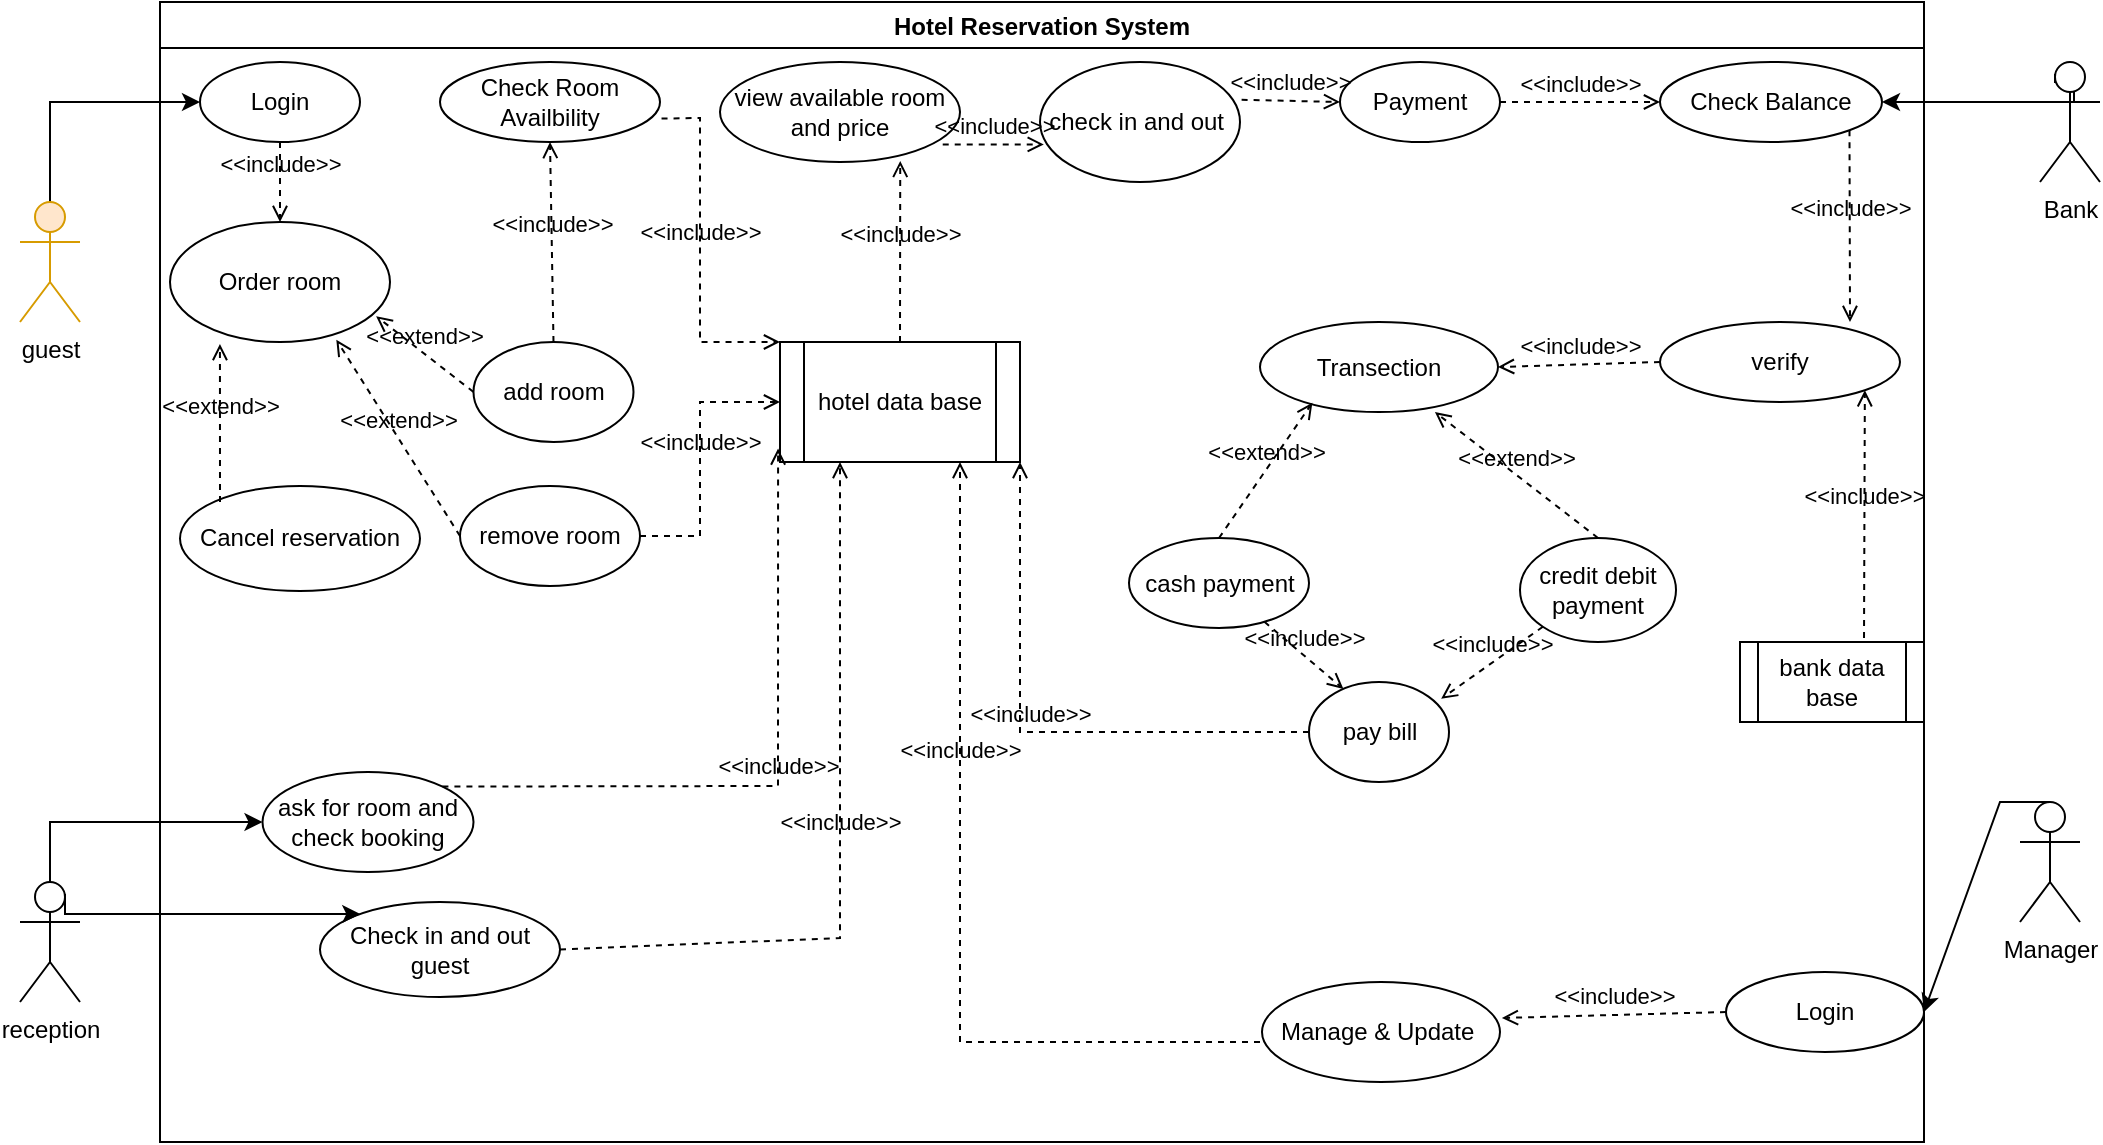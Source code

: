<mxfile version="15.8.6" type="github">
  <diagram id="2-V__d1XPRfBeipLiVIh" name="Page-1">
    <mxGraphModel dx="868" dy="1582" grid="1" gridSize="10" guides="1" tooltips="1" connect="1" arrows="1" fold="1" page="1" pageScale="1" pageWidth="850" pageHeight="1100" math="0" shadow="0">
      <root>
        <mxCell id="0" />
        <mxCell id="1" parent="0" />
        <mxCell id="XcRsSz3dHbmi5cUPa2XA-5" style="edgeStyle=orthogonalEdgeStyle;rounded=0;orthogonalLoop=1;jettySize=auto;html=1;exitX=0.5;exitY=0;exitDx=0;exitDy=0;exitPerimeter=0;entryX=0;entryY=0.5;entryDx=0;entryDy=0;" parent="1" source="XcRsSz3dHbmi5cUPa2XA-1" target="XcRsSz3dHbmi5cUPa2XA-4" edge="1">
          <mxGeometry relative="1" as="geometry" />
        </mxCell>
        <mxCell id="XcRsSz3dHbmi5cUPa2XA-1" value="guest" style="shape=umlActor;verticalLabelPosition=bottom;verticalAlign=top;html=1;outlineConnect=0;fillColor=#ffe6cc;strokeColor=#d79b00;" parent="1" vertex="1">
          <mxGeometry x="120" y="-60" width="30" height="60" as="geometry" />
        </mxCell>
        <mxCell id="XcRsSz3dHbmi5cUPa2XA-2" value="Hotel Reservation System" style="swimlane;" parent="1" vertex="1">
          <mxGeometry x="190" y="-160" width="882" height="570" as="geometry" />
        </mxCell>
        <mxCell id="XcRsSz3dHbmi5cUPa2XA-4" value="Login" style="ellipse;whiteSpace=wrap;html=1;" parent="XcRsSz3dHbmi5cUPa2XA-2" vertex="1">
          <mxGeometry x="20" y="30" width="80" height="40" as="geometry" />
        </mxCell>
        <mxCell id="XcRsSz3dHbmi5cUPa2XA-7" value="Check Room Availbility" style="ellipse;whiteSpace=wrap;html=1;" parent="XcRsSz3dHbmi5cUPa2XA-2" vertex="1">
          <mxGeometry x="140" y="30" width="110" height="40" as="geometry" />
        </mxCell>
        <mxCell id="XcRsSz3dHbmi5cUPa2XA-9" value="Order room" style="ellipse;whiteSpace=wrap;html=1;" parent="XcRsSz3dHbmi5cUPa2XA-2" vertex="1">
          <mxGeometry x="5" y="110" width="110" height="60" as="geometry" />
        </mxCell>
        <mxCell id="XcRsSz3dHbmi5cUPa2XA-8" value="Cancel reservation" style="ellipse;whiteSpace=wrap;html=1;" parent="XcRsSz3dHbmi5cUPa2XA-2" vertex="1">
          <mxGeometry x="10" y="242" width="120" height="52.5" as="geometry" />
        </mxCell>
        <mxCell id="XcRsSz3dHbmi5cUPa2XA-10" value="Payment" style="ellipse;whiteSpace=wrap;html=1;" parent="XcRsSz3dHbmi5cUPa2XA-2" vertex="1">
          <mxGeometry x="590" y="30" width="80" height="40" as="geometry" />
        </mxCell>
        <mxCell id="Sf3XW1H4hBjx1v4OMdXL-2" value="Login" style="ellipse;whiteSpace=wrap;html=1;" parent="XcRsSz3dHbmi5cUPa2XA-2" vertex="1">
          <mxGeometry x="783" y="485" width="99" height="40" as="geometry" />
        </mxCell>
        <mxCell id="Sf3XW1H4hBjx1v4OMdXL-1" value="Manage &amp;amp; Update&amp;nbsp;" style="ellipse;whiteSpace=wrap;html=1;" parent="XcRsSz3dHbmi5cUPa2XA-2" vertex="1">
          <mxGeometry x="551" y="490" width="119" height="50" as="geometry" />
        </mxCell>
        <mxCell id="Sf3XW1H4hBjx1v4OMdXL-6" value="ask for room and check booking" style="ellipse;whiteSpace=wrap;html=1;" parent="XcRsSz3dHbmi5cUPa2XA-2" vertex="1">
          <mxGeometry x="51.25" y="385" width="105.5" height="50" as="geometry" />
        </mxCell>
        <mxCell id="Sf3XW1H4hBjx1v4OMdXL-7" value="Check in and out guest" style="ellipse;whiteSpace=wrap;html=1;" parent="XcRsSz3dHbmi5cUPa2XA-2" vertex="1">
          <mxGeometry x="80" y="450" width="120" height="47.5" as="geometry" />
        </mxCell>
        <mxCell id="Sf3XW1H4hBjx1v4OMdXL-9" value="Check Balance" style="ellipse;whiteSpace=wrap;html=1;" parent="XcRsSz3dHbmi5cUPa2XA-2" vertex="1">
          <mxGeometry x="750" y="30" width="111" height="40" as="geometry" />
        </mxCell>
        <mxCell id="Sf3XW1H4hBjx1v4OMdXL-8" value="Transection" style="ellipse;whiteSpace=wrap;html=1;" parent="XcRsSz3dHbmi5cUPa2XA-2" vertex="1">
          <mxGeometry x="550" y="160" width="119" height="45" as="geometry" />
        </mxCell>
        <mxCell id="_IYdy7Do-wZ9eUBrCJ6A-1" value="&amp;lt;&amp;lt;include&amp;gt;&amp;gt;" style="html=1;verticalAlign=bottom;labelBackgroundColor=none;endArrow=open;endFill=0;dashed=1;rounded=0;entryX=0;entryY=0.5;entryDx=0;entryDy=0;exitX=1;exitY=0.5;exitDx=0;exitDy=0;" parent="XcRsSz3dHbmi5cUPa2XA-2" source="XcRsSz3dHbmi5cUPa2XA-10" target="Sf3XW1H4hBjx1v4OMdXL-9" edge="1">
          <mxGeometry width="160" relative="1" as="geometry">
            <mxPoint x="140" y="240" as="sourcePoint" />
            <mxPoint x="300" y="240" as="targetPoint" />
          </mxGeometry>
        </mxCell>
        <mxCell id="_IYdy7Do-wZ9eUBrCJ6A-9" value="view available room and price" style="ellipse;whiteSpace=wrap;html=1;" parent="XcRsSz3dHbmi5cUPa2XA-2" vertex="1">
          <mxGeometry x="280" y="30" width="120" height="50" as="geometry" />
        </mxCell>
        <mxCell id="_IYdy7Do-wZ9eUBrCJ6A-12" value="&amp;lt;&amp;lt;extend&amp;gt;&amp;gt;" style="html=1;verticalAlign=bottom;labelBackgroundColor=none;endArrow=open;endFill=0;dashed=1;rounded=0;entryX=0.227;entryY=1.017;entryDx=0;entryDy=0;entryPerimeter=0;" parent="XcRsSz3dHbmi5cUPa2XA-2" target="XcRsSz3dHbmi5cUPa2XA-9" edge="1">
          <mxGeometry width="160" relative="1" as="geometry">
            <mxPoint x="30" y="250" as="sourcePoint" />
            <mxPoint x="190" y="180" as="targetPoint" />
          </mxGeometry>
        </mxCell>
        <mxCell id="_IYdy7Do-wZ9eUBrCJ6A-16" value="cash payment" style="ellipse;whiteSpace=wrap;html=1;" parent="XcRsSz3dHbmi5cUPa2XA-2" vertex="1">
          <mxGeometry x="484.5" y="268" width="90" height="45" as="geometry" />
        </mxCell>
        <mxCell id="_IYdy7Do-wZ9eUBrCJ6A-17" value="credit&amp;nbsp;debit payment" style="ellipse;whiteSpace=wrap;html=1;" parent="XcRsSz3dHbmi5cUPa2XA-2" vertex="1">
          <mxGeometry x="680" y="268" width="78" height="52" as="geometry" />
        </mxCell>
        <mxCell id="_IYdy7Do-wZ9eUBrCJ6A-18" value="bank data base" style="shape=process;whiteSpace=wrap;html=1;backgroundOutline=1;" parent="XcRsSz3dHbmi5cUPa2XA-2" vertex="1">
          <mxGeometry x="790" y="320" width="92" height="40" as="geometry" />
        </mxCell>
        <mxCell id="_IYdy7Do-wZ9eUBrCJ6A-19" value="&amp;lt;&amp;lt;include&amp;gt;&amp;gt;" style="html=1;verticalAlign=bottom;labelBackgroundColor=none;endArrow=open;endFill=0;dashed=1;rounded=0;entryX=1;entryY=1;entryDx=0;entryDy=0;exitX=0.674;exitY=-0.05;exitDx=0;exitDy=0;exitPerimeter=0;" parent="XcRsSz3dHbmi5cUPa2XA-2" target="_IYdy7Do-wZ9eUBrCJ6A-22" edge="1" source="_IYdy7Do-wZ9eUBrCJ6A-18">
          <mxGeometry width="160" relative="1" as="geometry">
            <mxPoint x="852" y="310" as="sourcePoint" />
            <mxPoint x="862" y="310" as="targetPoint" />
          </mxGeometry>
        </mxCell>
        <mxCell id="_IYdy7Do-wZ9eUBrCJ6A-20" value="&amp;lt;&amp;lt;extend&amp;gt;&amp;gt;" style="html=1;verticalAlign=bottom;labelBackgroundColor=none;endArrow=open;endFill=0;dashed=1;rounded=0;entryX=0.22;entryY=0.897;entryDx=0;entryDy=0;exitX=0.5;exitY=0;exitDx=0;exitDy=0;entryPerimeter=0;" parent="XcRsSz3dHbmi5cUPa2XA-2" source="_IYdy7Do-wZ9eUBrCJ6A-16" target="Sf3XW1H4hBjx1v4OMdXL-8" edge="1">
          <mxGeometry width="160" relative="1" as="geometry">
            <mxPoint x="-90" y="272.5" as="sourcePoint" />
            <mxPoint x="-173.285" y="226.688" as="targetPoint" />
          </mxGeometry>
        </mxCell>
        <mxCell id="_IYdy7Do-wZ9eUBrCJ6A-21" value="&amp;lt;&amp;lt;extend&amp;gt;&amp;gt;" style="html=1;verticalAlign=bottom;labelBackgroundColor=none;endArrow=open;endFill=0;dashed=1;rounded=0;entryX=0.735;entryY=1.001;entryDx=0;entryDy=0;exitX=0.5;exitY=0;exitDx=0;exitDy=0;entryPerimeter=0;" parent="XcRsSz3dHbmi5cUPa2XA-2" source="_IYdy7Do-wZ9eUBrCJ6A-17" target="Sf3XW1H4hBjx1v4OMdXL-8" edge="1">
          <mxGeometry width="160" relative="1" as="geometry">
            <mxPoint x="479" y="341.5" as="sourcePoint" />
            <mxPoint x="398.53" y="275.949" as="targetPoint" />
          </mxGeometry>
        </mxCell>
        <mxCell id="_IYdy7Do-wZ9eUBrCJ6A-22" value="verify" style="ellipse;whiteSpace=wrap;html=1;" parent="XcRsSz3dHbmi5cUPa2XA-2" vertex="1">
          <mxGeometry x="750" y="160" width="120" height="40" as="geometry" />
        </mxCell>
        <mxCell id="_IYdy7Do-wZ9eUBrCJ6A-24" value="&amp;lt;&amp;lt;include&amp;gt;&amp;gt;" style="html=1;verticalAlign=bottom;labelBackgroundColor=none;endArrow=open;endFill=0;dashed=1;rounded=0;exitX=1;exitY=1;exitDx=0;exitDy=0;" parent="XcRsSz3dHbmi5cUPa2XA-2" source="Sf3XW1H4hBjx1v4OMdXL-9" edge="1">
          <mxGeometry width="160" relative="1" as="geometry">
            <mxPoint x="815.5" y="80" as="sourcePoint" />
            <mxPoint x="845" y="160" as="targetPoint" />
          </mxGeometry>
        </mxCell>
        <mxCell id="_IYdy7Do-wZ9eUBrCJ6A-25" value="check in and out&amp;nbsp;" style="ellipse;whiteSpace=wrap;html=1;" parent="XcRsSz3dHbmi5cUPa2XA-2" vertex="1">
          <mxGeometry x="440" y="30" width="100" height="60" as="geometry" />
        </mxCell>
        <mxCell id="_IYdy7Do-wZ9eUBrCJ6A-26" value="&amp;lt;&amp;lt;include&amp;gt;&amp;gt;" style="html=1;verticalAlign=bottom;labelBackgroundColor=none;endArrow=open;endFill=0;dashed=1;rounded=0;exitX=0.5;exitY=1;exitDx=0;exitDy=0;entryX=0.5;entryY=0;entryDx=0;entryDy=0;" parent="XcRsSz3dHbmi5cUPa2XA-2" source="XcRsSz3dHbmi5cUPa2XA-4" target="XcRsSz3dHbmi5cUPa2XA-9" edge="1">
          <mxGeometry width="160" relative="1" as="geometry">
            <mxPoint x="300" y="130" as="sourcePoint" />
            <mxPoint x="350" y="130" as="targetPoint" />
          </mxGeometry>
        </mxCell>
        <mxCell id="_IYdy7Do-wZ9eUBrCJ6A-27" value="&amp;lt;&amp;lt;include&amp;gt;&amp;gt;" style="html=1;verticalAlign=bottom;labelBackgroundColor=none;endArrow=open;endFill=0;dashed=1;rounded=0;exitX=0.928;exitY=0.825;exitDx=0;exitDy=0;entryX=0.019;entryY=0.687;entryDx=0;entryDy=0;exitPerimeter=0;entryPerimeter=0;" parent="XcRsSz3dHbmi5cUPa2XA-2" source="_IYdy7Do-wZ9eUBrCJ6A-9" target="_IYdy7Do-wZ9eUBrCJ6A-25" edge="1">
          <mxGeometry width="160" relative="1" as="geometry">
            <mxPoint x="310" y="140" as="sourcePoint" />
            <mxPoint x="360" y="140" as="targetPoint" />
          </mxGeometry>
        </mxCell>
        <mxCell id="_IYdy7Do-wZ9eUBrCJ6A-30" value="hotel data base" style="shape=process;whiteSpace=wrap;html=1;backgroundOutline=1;" parent="XcRsSz3dHbmi5cUPa2XA-2" vertex="1">
          <mxGeometry x="310" y="170" width="120" height="60" as="geometry" />
        </mxCell>
        <mxCell id="_IYdy7Do-wZ9eUBrCJ6A-31" value="&amp;lt;&amp;lt;include&amp;gt;&amp;gt;" style="html=1;verticalAlign=bottom;labelBackgroundColor=none;endArrow=open;endFill=0;dashed=1;rounded=0;exitX=1.007;exitY=0.707;exitDx=0;exitDy=0;exitPerimeter=0;entryX=0;entryY=0;entryDx=0;entryDy=0;" parent="XcRsSz3dHbmi5cUPa2XA-2" source="XcRsSz3dHbmi5cUPa2XA-7" target="_IYdy7Do-wZ9eUBrCJ6A-30" edge="1">
          <mxGeometry width="160" relative="1" as="geometry">
            <mxPoint x="300" y="130" as="sourcePoint" />
            <mxPoint x="350" y="130" as="targetPoint" />
            <Array as="points">
              <mxPoint x="270" y="58" />
              <mxPoint x="270" y="170" />
            </Array>
          </mxGeometry>
        </mxCell>
        <mxCell id="_IYdy7Do-wZ9eUBrCJ6A-32" value="&amp;lt;&amp;lt;include&amp;gt;&amp;gt;" style="html=1;verticalAlign=bottom;labelBackgroundColor=none;endArrow=open;endFill=0;dashed=1;rounded=0;entryX=0.751;entryY=0.989;entryDx=0;entryDy=0;entryPerimeter=0;exitX=0.5;exitY=0;exitDx=0;exitDy=0;" parent="XcRsSz3dHbmi5cUPa2XA-2" source="_IYdy7Do-wZ9eUBrCJ6A-30" target="_IYdy7Do-wZ9eUBrCJ6A-9" edge="1">
          <mxGeometry width="160" relative="1" as="geometry">
            <mxPoint x="370" y="160" as="sourcePoint" />
            <mxPoint x="360" y="140" as="targetPoint" />
          </mxGeometry>
        </mxCell>
        <mxCell id="_IYdy7Do-wZ9eUBrCJ6A-70" value="&amp;lt;&amp;lt;include&amp;gt;&amp;gt;" style="html=1;verticalAlign=bottom;labelBackgroundColor=none;endArrow=open;endFill=0;dashed=1;rounded=0;exitX=1;exitY=0;exitDx=0;exitDy=0;entryX=-0.008;entryY=0.888;entryDx=0;entryDy=0;entryPerimeter=0;" parent="XcRsSz3dHbmi5cUPa2XA-2" source="Sf3XW1H4hBjx1v4OMdXL-6" target="_IYdy7Do-wZ9eUBrCJ6A-30" edge="1">
          <mxGeometry width="160" relative="1" as="geometry">
            <mxPoint x="161.25" y="477.5" as="sourcePoint" />
            <mxPoint x="250" y="290" as="targetPoint" />
            <Array as="points">
              <mxPoint x="309" y="392" />
            </Array>
          </mxGeometry>
        </mxCell>
        <mxCell id="_IYdy7Do-wZ9eUBrCJ6A-71" value="&amp;lt;&amp;lt;include&amp;gt;&amp;gt;" style="html=1;verticalAlign=bottom;labelBackgroundColor=none;endArrow=open;endFill=0;dashed=1;rounded=0;entryX=1;entryY=0.5;entryDx=0;entryDy=0;exitX=0;exitY=0.5;exitDx=0;exitDy=0;" parent="XcRsSz3dHbmi5cUPa2XA-2" source="_IYdy7Do-wZ9eUBrCJ6A-22" target="Sf3XW1H4hBjx1v4OMdXL-8" edge="1">
          <mxGeometry width="160" relative="1" as="geometry">
            <mxPoint x="862.0" y="340" as="sourcePoint" />
            <mxPoint x="862.426" y="204.142" as="targetPoint" />
          </mxGeometry>
        </mxCell>
        <mxCell id="_IYdy7Do-wZ9eUBrCJ6A-72" value="&amp;lt;&amp;lt;include&amp;gt;&amp;gt;" style="html=1;verticalAlign=bottom;labelBackgroundColor=none;endArrow=open;endFill=0;dashed=1;rounded=0;exitX=1.008;exitY=0.315;exitDx=0;exitDy=0;entryX=0;entryY=0.5;entryDx=0;entryDy=0;exitPerimeter=0;" parent="XcRsSz3dHbmi5cUPa2XA-2" source="_IYdy7Do-wZ9eUBrCJ6A-25" target="XcRsSz3dHbmi5cUPa2XA-10" edge="1">
          <mxGeometry width="160" relative="1" as="geometry">
            <mxPoint x="518.44" y="141.84" as="sourcePoint" />
            <mxPoint x="661.47" y="176.551" as="targetPoint" />
          </mxGeometry>
        </mxCell>
        <mxCell id="_IYdy7Do-wZ9eUBrCJ6A-74" value="pay bill" style="ellipse;whiteSpace=wrap;html=1;" parent="XcRsSz3dHbmi5cUPa2XA-2" vertex="1">
          <mxGeometry x="574.5" y="340" width="70" height="50" as="geometry" />
        </mxCell>
        <mxCell id="_IYdy7Do-wZ9eUBrCJ6A-75" value="&amp;lt;&amp;lt;include&amp;gt;&amp;gt;" style="html=1;verticalAlign=bottom;labelBackgroundColor=none;endArrow=open;endFill=0;dashed=1;rounded=0;entryX=0.944;entryY=0.168;entryDx=0;entryDy=0;entryPerimeter=0;exitX=0;exitY=1;exitDx=0;exitDy=0;" parent="XcRsSz3dHbmi5cUPa2XA-2" source="_IYdy7Do-wZ9eUBrCJ6A-17" target="_IYdy7Do-wZ9eUBrCJ6A-74" edge="1">
          <mxGeometry width="160" relative="1" as="geometry">
            <mxPoint x="862.0" y="340" as="sourcePoint" />
            <mxPoint x="862.426" y="204.142" as="targetPoint" />
          </mxGeometry>
        </mxCell>
        <mxCell id="_IYdy7Do-wZ9eUBrCJ6A-76" value="&amp;lt;&amp;lt;include&amp;gt;&amp;gt;" style="html=1;verticalAlign=bottom;labelBackgroundColor=none;endArrow=open;endFill=0;dashed=1;rounded=0;entryX=0.246;entryY=0.07;entryDx=0;entryDy=0;entryPerimeter=0;" parent="XcRsSz3dHbmi5cUPa2XA-2" source="_IYdy7Do-wZ9eUBrCJ6A-16" target="_IYdy7Do-wZ9eUBrCJ6A-74" edge="1">
          <mxGeometry width="160" relative="1" as="geometry">
            <mxPoint x="872.0" y="350" as="sourcePoint" />
            <mxPoint x="872.426" y="214.142" as="targetPoint" />
          </mxGeometry>
        </mxCell>
        <mxCell id="_IYdy7Do-wZ9eUBrCJ6A-77" value="&amp;lt;&amp;lt;include&amp;gt;&amp;gt;" style="html=1;verticalAlign=bottom;labelBackgroundColor=none;endArrow=open;endFill=0;dashed=1;rounded=0;exitX=0;exitY=0.5;exitDx=0;exitDy=0;entryX=1.008;entryY=0.36;entryDx=0;entryDy=0;entryPerimeter=0;" parent="XcRsSz3dHbmi5cUPa2XA-2" source="Sf3XW1H4hBjx1v4OMdXL-2" target="Sf3XW1H4hBjx1v4OMdXL-1" edge="1">
          <mxGeometry width="160" relative="1" as="geometry">
            <mxPoint x="171.677" y="527.427" as="sourcePoint" />
            <mxPoint x="280" y="295" as="targetPoint" />
          </mxGeometry>
        </mxCell>
        <mxCell id="_IYdy7Do-wZ9eUBrCJ6A-33" value="&amp;lt;&amp;lt;include&amp;gt;&amp;gt;" style="html=1;verticalAlign=bottom;labelBackgroundColor=none;endArrow=open;endFill=0;dashed=1;rounded=0;exitX=1;exitY=0.5;exitDx=0;exitDy=0;entryX=0.25;entryY=1;entryDx=0;entryDy=0;" parent="XcRsSz3dHbmi5cUPa2XA-2" source="Sf3XW1H4hBjx1v4OMdXL-7" target="_IYdy7Do-wZ9eUBrCJ6A-30" edge="1">
          <mxGeometry width="160" relative="1" as="geometry">
            <mxPoint x="261.95" y="150.64" as="sourcePoint" />
            <mxPoint x="240" y="280" as="targetPoint" />
            <Array as="points">
              <mxPoint x="340" y="468" />
            </Array>
          </mxGeometry>
        </mxCell>
        <mxCell id="_IYdy7Do-wZ9eUBrCJ6A-78" value="&amp;lt;&amp;lt;include&amp;gt;&amp;gt;" style="html=1;verticalAlign=bottom;labelBackgroundColor=none;endArrow=open;endFill=0;dashed=1;rounded=0;entryX=0.75;entryY=1;entryDx=0;entryDy=0;" parent="XcRsSz3dHbmi5cUPa2XA-2" target="_IYdy7Do-wZ9eUBrCJ6A-30" edge="1">
          <mxGeometry x="0.306" width="160" relative="1" as="geometry">
            <mxPoint x="550" y="520" as="sourcePoint" />
            <mxPoint x="320" y="240" as="targetPoint" />
            <Array as="points">
              <mxPoint x="400" y="520" />
            </Array>
            <mxPoint as="offset" />
          </mxGeometry>
        </mxCell>
        <mxCell id="vngWo0SiOwcMVRFuQw_g-1" value="add room" style="ellipse;whiteSpace=wrap;html=1;" parent="XcRsSz3dHbmi5cUPa2XA-2" vertex="1">
          <mxGeometry x="156.75" y="170" width="80" height="50" as="geometry" />
        </mxCell>
        <mxCell id="vngWo0SiOwcMVRFuQw_g-2" value="remove room" style="ellipse;whiteSpace=wrap;html=1;" parent="XcRsSz3dHbmi5cUPa2XA-2" vertex="1">
          <mxGeometry x="150" y="242" width="90" height="50" as="geometry" />
        </mxCell>
        <mxCell id="vngWo0SiOwcMVRFuQw_g-3" value="&amp;lt;&amp;lt;extend&amp;gt;&amp;gt;" style="html=1;verticalAlign=bottom;labelBackgroundColor=none;endArrow=open;endFill=0;dashed=1;rounded=0;entryX=0.937;entryY=0.785;entryDx=0;entryDy=0;exitX=0;exitY=0.5;exitDx=0;exitDy=0;entryPerimeter=0;" parent="XcRsSz3dHbmi5cUPa2XA-2" source="vngWo0SiOwcMVRFuQw_g-1" target="XcRsSz3dHbmi5cUPa2XA-9" edge="1">
          <mxGeometry width="160" relative="1" as="geometry">
            <mxPoint x="20.0" y="226.25" as="sourcePoint" />
            <mxPoint x="36.039" y="151.175" as="targetPoint" />
          </mxGeometry>
        </mxCell>
        <mxCell id="vngWo0SiOwcMVRFuQw_g-4" value="&amp;lt;&amp;lt;extend&amp;gt;&amp;gt;" style="html=1;verticalAlign=bottom;labelBackgroundColor=none;endArrow=open;endFill=0;dashed=1;rounded=0;entryX=0.756;entryY=0.981;entryDx=0;entryDy=0;exitX=0;exitY=0.5;exitDx=0;exitDy=0;entryPerimeter=0;" parent="XcRsSz3dHbmi5cUPa2XA-2" source="vngWo0SiOwcMVRFuQw_g-2" target="XcRsSz3dHbmi5cUPa2XA-9" edge="1">
          <mxGeometry width="160" relative="1" as="geometry">
            <mxPoint x="30.0" y="236.25" as="sourcePoint" />
            <mxPoint x="46.039" y="161.175" as="targetPoint" />
          </mxGeometry>
        </mxCell>
        <mxCell id="vngWo0SiOwcMVRFuQw_g-5" value="&amp;lt;&amp;lt;include&amp;gt;&amp;gt;" style="html=1;verticalAlign=bottom;labelBackgroundColor=none;endArrow=open;endFill=0;dashed=1;rounded=0;exitX=1;exitY=0.5;exitDx=0;exitDy=0;entryX=0;entryY=0.5;entryDx=0;entryDy=0;" parent="XcRsSz3dHbmi5cUPa2XA-2" source="vngWo0SiOwcMVRFuQw_g-2" target="_IYdy7Do-wZ9eUBrCJ6A-30" edge="1">
          <mxGeometry width="160" relative="1" as="geometry">
            <mxPoint x="240" y="185" as="sourcePoint" />
            <mxPoint x="300" y="200" as="targetPoint" />
            <Array as="points">
              <mxPoint x="270" y="267" />
              <mxPoint x="270" y="200" />
            </Array>
          </mxGeometry>
        </mxCell>
        <mxCell id="vngWo0SiOwcMVRFuQw_g-6" value="&amp;lt;&amp;lt;include&amp;gt;&amp;gt;" style="html=1;verticalAlign=bottom;labelBackgroundColor=none;endArrow=open;endFill=0;dashed=1;rounded=0;entryX=0.5;entryY=1;entryDx=0;entryDy=0;exitX=0.5;exitY=0;exitDx=0;exitDy=0;" parent="XcRsSz3dHbmi5cUPa2XA-2" source="vngWo0SiOwcMVRFuQw_g-1" target="XcRsSz3dHbmi5cUPa2XA-7" edge="1">
          <mxGeometry width="160" relative="1" as="geometry">
            <mxPoint x="380" y="180" as="sourcePoint" />
            <mxPoint x="380.12" y="89.45" as="targetPoint" />
          </mxGeometry>
        </mxCell>
        <mxCell id="vngWo0SiOwcMVRFuQw_g-7" value="&amp;lt;&amp;lt;include&amp;gt;&amp;gt;" style="html=1;verticalAlign=bottom;labelBackgroundColor=none;endArrow=open;endFill=0;dashed=1;rounded=0;exitX=0;exitY=0.5;exitDx=0;exitDy=0;" parent="XcRsSz3dHbmi5cUPa2XA-2" source="_IYdy7Do-wZ9eUBrCJ6A-74" edge="1">
          <mxGeometry width="160" relative="1" as="geometry">
            <mxPoint x="573.585" y="292.991" as="sourcePoint" />
            <mxPoint x="430" y="230" as="targetPoint" />
            <Array as="points">
              <mxPoint x="430" y="365" />
            </Array>
          </mxGeometry>
        </mxCell>
        <mxCell id="Sf3XW1H4hBjx1v4OMdXL-10" style="edgeStyle=orthogonalEdgeStyle;rounded=0;orthogonalLoop=1;jettySize=auto;html=1;exitX=0.5;exitY=0;exitDx=0;exitDy=0;exitPerimeter=0;entryX=0;entryY=0.5;entryDx=0;entryDy=0;" parent="1" source="XcRsSz3dHbmi5cUPa2XA-3" target="Sf3XW1H4hBjx1v4OMdXL-6" edge="1">
          <mxGeometry relative="1" as="geometry" />
        </mxCell>
        <mxCell id="Sf3XW1H4hBjx1v4OMdXL-11" style="edgeStyle=orthogonalEdgeStyle;rounded=0;orthogonalLoop=1;jettySize=auto;html=1;exitX=0.75;exitY=0.1;exitDx=0;exitDy=0;exitPerimeter=0;" parent="1" source="XcRsSz3dHbmi5cUPa2XA-3" target="Sf3XW1H4hBjx1v4OMdXL-7" edge="1">
          <mxGeometry relative="1" as="geometry">
            <Array as="points">
              <mxPoint x="190" y="296" />
              <mxPoint x="190" y="296" />
            </Array>
          </mxGeometry>
        </mxCell>
        <mxCell id="XcRsSz3dHbmi5cUPa2XA-3" value="reception" style="shape=umlActor;verticalLabelPosition=bottom;verticalAlign=top;html=1;outlineConnect=0;" parent="1" vertex="1">
          <mxGeometry x="120" y="280" width="30" height="60" as="geometry" />
        </mxCell>
        <mxCell id="Sf3XW1H4hBjx1v4OMdXL-13" style="edgeStyle=orthogonalEdgeStyle;rounded=0;orthogonalLoop=1;jettySize=auto;html=1;exitX=0.25;exitY=0.1;exitDx=0;exitDy=0;exitPerimeter=0;entryX=1;entryY=0.5;entryDx=0;entryDy=0;" parent="1" source="XcRsSz3dHbmi5cUPa2XA-19" target="Sf3XW1H4hBjx1v4OMdXL-9" edge="1">
          <mxGeometry relative="1" as="geometry">
            <Array as="points">
              <mxPoint x="1147" y="-120" />
            </Array>
          </mxGeometry>
        </mxCell>
        <mxCell id="XcRsSz3dHbmi5cUPa2XA-19" value="Bank" style="shape=umlActor;verticalLabelPosition=bottom;verticalAlign=top;html=1;outlineConnect=0;" parent="1" vertex="1">
          <mxGeometry x="1130" y="-130" width="30" height="60" as="geometry" />
        </mxCell>
        <mxCell id="XcRsSz3dHbmi5cUPa2XA-22" value="Manager" style="shape=umlActor;verticalLabelPosition=bottom;verticalAlign=top;html=1;outlineConnect=0;" parent="1" vertex="1">
          <mxGeometry x="1120" y="240" width="30" height="60" as="geometry" />
        </mxCell>
        <mxCell id="_IYdy7Do-wZ9eUBrCJ6A-79" value="" style="endArrow=classic;html=1;rounded=0;entryX=1;entryY=0.5;entryDx=0;entryDy=0;exitX=0.5;exitY=0;exitDx=0;exitDy=0;exitPerimeter=0;" parent="1" source="XcRsSz3dHbmi5cUPa2XA-22" target="Sf3XW1H4hBjx1v4OMdXL-2" edge="1">
          <mxGeometry width="50" height="50" relative="1" as="geometry">
            <mxPoint x="1050" y="320" as="sourcePoint" />
            <mxPoint x="1100" y="270" as="targetPoint" />
            <Array as="points">
              <mxPoint x="1110" y="240" />
            </Array>
          </mxGeometry>
        </mxCell>
      </root>
    </mxGraphModel>
  </diagram>
</mxfile>
